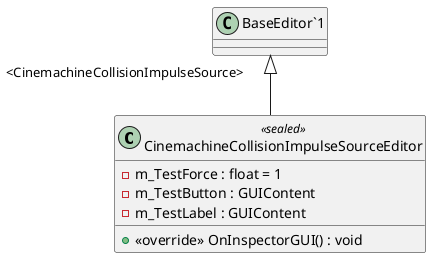 @startuml
class CinemachineCollisionImpulseSourceEditor <<sealed>> {
    - m_TestForce : float = 1
    - m_TestButton : GUIContent
    - m_TestLabel : GUIContent
    + <<override>> OnInspectorGUI() : void
}
"BaseEditor`1" "<CinemachineCollisionImpulseSource>" <|-- CinemachineCollisionImpulseSourceEditor
@enduml
